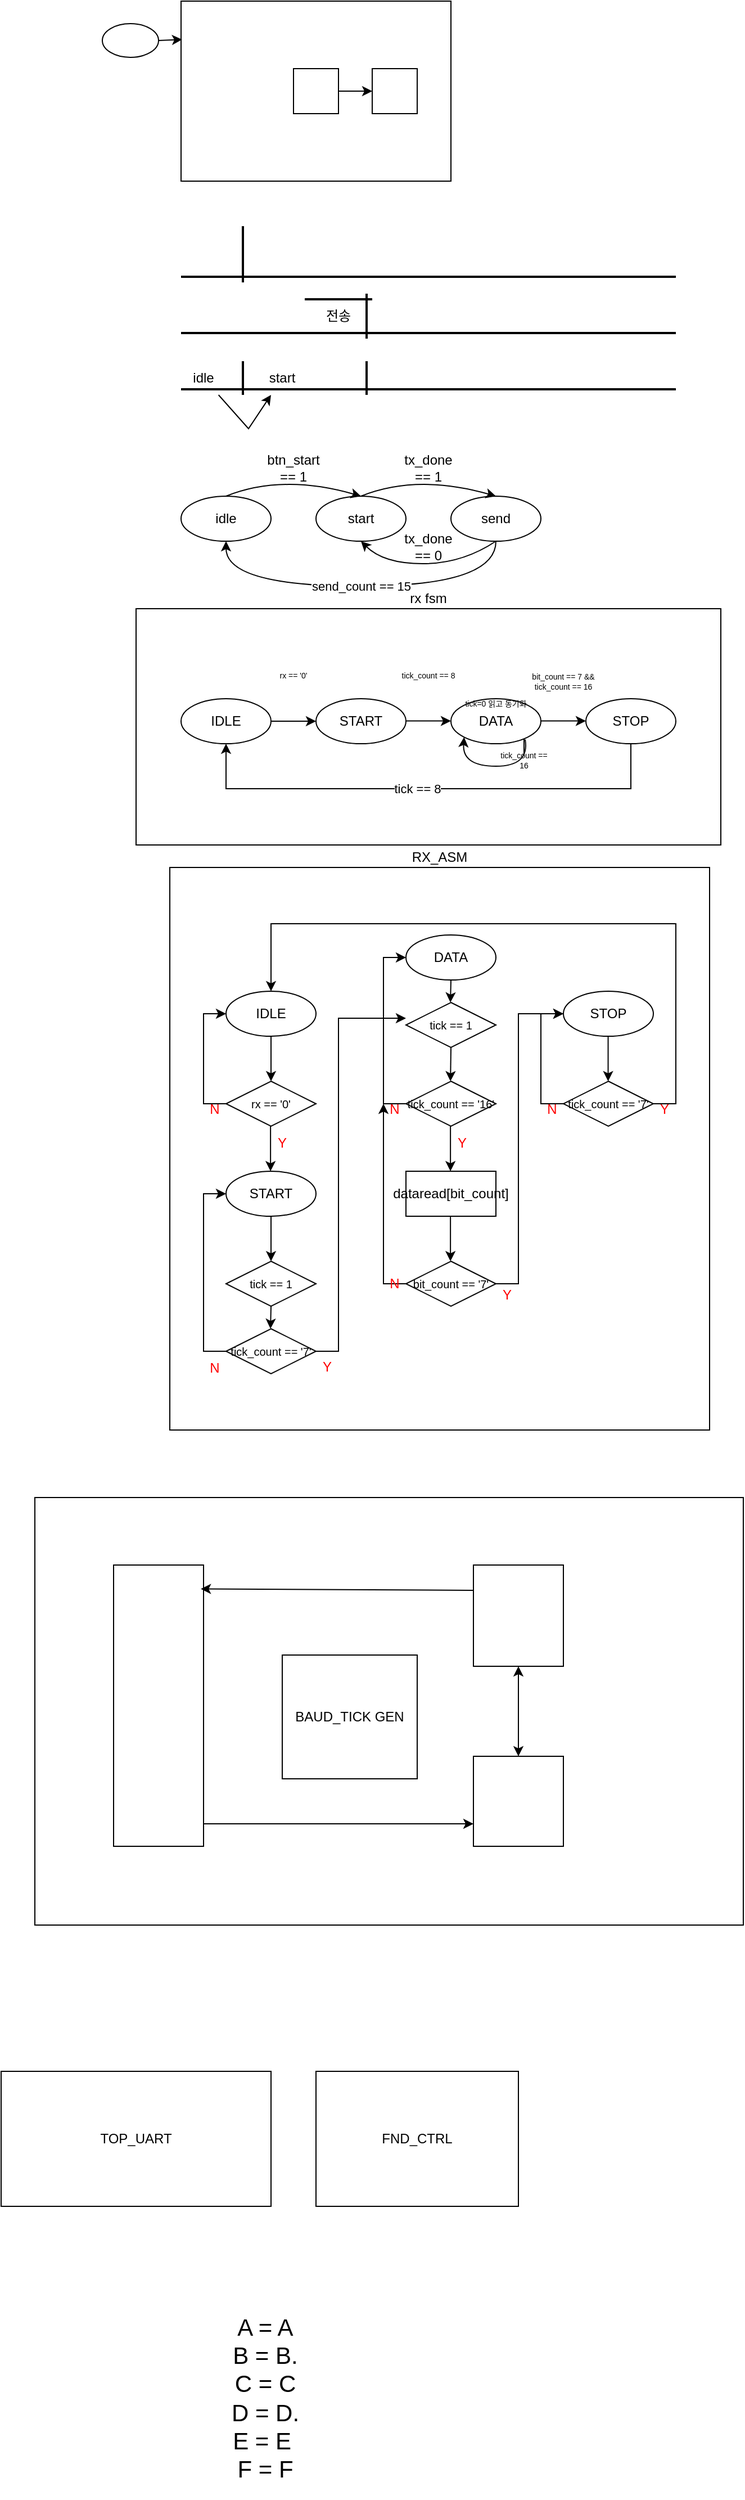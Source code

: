 <mxfile version="26.0.16">
  <diagram name="페이지-1" id="DFbpRCUYduhHFSux6KSa">
    <mxGraphModel dx="1811" dy="2007" grid="1" gridSize="10" guides="1" tooltips="1" connect="1" arrows="1" fold="1" page="1" pageScale="1" pageWidth="827" pageHeight="1169" math="0" shadow="0">
      <root>
        <mxCell id="0" />
        <mxCell id="1" parent="0" />
        <mxCell id="XlsCqCW0gQE9T9hM_U0z-95" value="RX_ASM" style="rounded=0;whiteSpace=wrap;html=1;labelPosition=center;verticalLabelPosition=top;align=center;verticalAlign=bottom;" vertex="1" parent="1">
          <mxGeometry x="-570" y="730" width="480" height="500" as="geometry" />
        </mxCell>
        <mxCell id="XlsCqCW0gQE9T9hM_U0z-53" value="rx fsm" style="rounded=0;whiteSpace=wrap;html=1;labelPosition=center;verticalLabelPosition=top;align=center;verticalAlign=bottom;" vertex="1" parent="1">
          <mxGeometry x="-600" y="500" width="520" height="210" as="geometry" />
        </mxCell>
        <mxCell id="XlsCqCW0gQE9T9hM_U0z-2" value="" style="line;strokeWidth=2;html=1;" vertex="1" parent="1">
          <mxGeometry x="-560" y="250" width="440" height="10" as="geometry" />
        </mxCell>
        <mxCell id="XlsCqCW0gQE9T9hM_U0z-3" value="" style="line;strokeWidth=2;html=1;" vertex="1" parent="1">
          <mxGeometry x="-560" y="300" width="440" height="10" as="geometry" />
        </mxCell>
        <mxCell id="XlsCqCW0gQE9T9hM_U0z-4" value="" style="line;strokeWidth=2;direction=south;html=1;" vertex="1" parent="1">
          <mxGeometry x="-510" y="160" width="10" height="50" as="geometry" />
        </mxCell>
        <mxCell id="XlsCqCW0gQE9T9hM_U0z-5" value="" style="line;strokeWidth=2;direction=south;html=1;" vertex="1" parent="1">
          <mxGeometry x="-510" y="280" width="10" height="30" as="geometry" />
        </mxCell>
        <mxCell id="XlsCqCW0gQE9T9hM_U0z-1" value="" style="line;strokeWidth=2;html=1;" vertex="1" parent="1">
          <mxGeometry x="-560" y="200" width="440" height="10" as="geometry" />
        </mxCell>
        <mxCell id="XlsCqCW0gQE9T9hM_U0z-8" value="" style="endArrow=classic;html=1;rounded=0;" edge="1" parent="1" source="XlsCqCW0gQE9T9hM_U0z-9" target="XlsCqCW0gQE9T9hM_U0z-10">
          <mxGeometry width="50" height="50" relative="1" as="geometry">
            <mxPoint x="-430" y="240" as="sourcePoint" />
            <mxPoint x="-380" y="190" as="targetPoint" />
            <Array as="points">
              <mxPoint x="-500" y="340" />
            </Array>
          </mxGeometry>
        </mxCell>
        <mxCell id="XlsCqCW0gQE9T9hM_U0z-9" value="idle&lt;span style=&quot;color: rgba(0, 0, 0, 0); font-family: monospace; font-size: 0px; text-align: start; text-wrap-mode: nowrap;&quot;&gt;%3CmxGraphModel%3E%3Croot%3E%3CmxCell%20id%3D%220%22%2F%3E%3CmxCell%20id%3D%221%22%20parent%3D%220%22%2F%3E%3CmxCell%20id%3D%222%22%20value%3D%22%22%20style%3D%22line%3BstrokeWidth%3D2%3Bdirection%3Dsouth%3Bhtml%3D1%3B%22%20vertex%3D%221%22%20parent%3D%221%22%3E%3CmxGeometry%20x%3D%22-520%22%20y%3D%22160%22%20width%3D%2210%22%20height%3D%2250%22%20as%3D%22geometry%22%2F%3E%3C%2FmxCell%3E%3C%2Froot%3E%3C%2FmxGraphModel%3E&lt;/span&gt;" style="text;html=1;align=center;verticalAlign=middle;whiteSpace=wrap;rounded=0;" vertex="1" parent="1">
          <mxGeometry x="-570" y="280" width="60" height="30" as="geometry" />
        </mxCell>
        <mxCell id="XlsCqCW0gQE9T9hM_U0z-10" value="start" style="text;html=1;align=center;verticalAlign=middle;whiteSpace=wrap;rounded=0;" vertex="1" parent="1">
          <mxGeometry x="-500" y="280" width="60" height="30" as="geometry" />
        </mxCell>
        <mxCell id="XlsCqCW0gQE9T9hM_U0z-11" value="" style="rounded=0;whiteSpace=wrap;html=1;" vertex="1" parent="1">
          <mxGeometry x="-560" y="-40" width="240" height="160" as="geometry" />
        </mxCell>
        <mxCell id="XlsCqCW0gQE9T9hM_U0z-12" value="" style="rounded=0;whiteSpace=wrap;html=1;" vertex="1" parent="1">
          <mxGeometry x="-460" y="20" width="40" height="40" as="geometry" />
        </mxCell>
        <mxCell id="XlsCqCW0gQE9T9hM_U0z-13" value="" style="rounded=0;whiteSpace=wrap;html=1;" vertex="1" parent="1">
          <mxGeometry x="-390" y="20" width="40" height="40" as="geometry" />
        </mxCell>
        <mxCell id="XlsCqCW0gQE9T9hM_U0z-14" value="" style="ellipse;whiteSpace=wrap;html=1;" vertex="1" parent="1">
          <mxGeometry x="-630" y="-20" width="50" height="30" as="geometry" />
        </mxCell>
        <mxCell id="XlsCqCW0gQE9T9hM_U0z-15" value="" style="endArrow=classic;html=1;rounded=0;exitX=1;exitY=0.5;exitDx=0;exitDy=0;entryX=0;entryY=0.5;entryDx=0;entryDy=0;" edge="1" parent="1" source="XlsCqCW0gQE9T9hM_U0z-12" target="XlsCqCW0gQE9T9hM_U0z-13">
          <mxGeometry width="50" height="50" relative="1" as="geometry">
            <mxPoint x="-430" y="140" as="sourcePoint" />
            <mxPoint x="-380" y="90" as="targetPoint" />
          </mxGeometry>
        </mxCell>
        <mxCell id="XlsCqCW0gQE9T9hM_U0z-17" value="" style="endArrow=classic;html=1;rounded=0;exitX=1;exitY=0.5;exitDx=0;exitDy=0;entryX=0.004;entryY=0.213;entryDx=0;entryDy=0;entryPerimeter=0;" edge="1" parent="1" source="XlsCqCW0gQE9T9hM_U0z-14" target="XlsCqCW0gQE9T9hM_U0z-11">
          <mxGeometry width="50" height="50" relative="1" as="geometry">
            <mxPoint x="-430" y="140" as="sourcePoint" />
            <mxPoint x="-380" y="90" as="targetPoint" />
          </mxGeometry>
        </mxCell>
        <mxCell id="XlsCqCW0gQE9T9hM_U0z-18" value="" style="line;strokeWidth=2;html=1;" vertex="1" parent="1">
          <mxGeometry x="-450" y="220" width="60" height="10" as="geometry" />
        </mxCell>
        <mxCell id="XlsCqCW0gQE9T9hM_U0z-19" value="" style="line;strokeWidth=2;direction=south;html=1;" vertex="1" parent="1">
          <mxGeometry x="-400" y="220" width="10" height="40" as="geometry" />
        </mxCell>
        <mxCell id="XlsCqCW0gQE9T9hM_U0z-20" value="" style="line;strokeWidth=2;direction=south;html=1;" vertex="1" parent="1">
          <mxGeometry x="-400" y="280" width="10" height="30" as="geometry" />
        </mxCell>
        <mxCell id="XlsCqCW0gQE9T9hM_U0z-21" value="전송" style="text;html=1;align=center;verticalAlign=middle;whiteSpace=wrap;rounded=0;" vertex="1" parent="1">
          <mxGeometry x="-450" y="225" width="60" height="30" as="geometry" />
        </mxCell>
        <mxCell id="XlsCqCW0gQE9T9hM_U0z-22" value="idle" style="ellipse;whiteSpace=wrap;html=1;" vertex="1" parent="1">
          <mxGeometry x="-560" y="400" width="80" height="40" as="geometry" />
        </mxCell>
        <mxCell id="XlsCqCW0gQE9T9hM_U0z-23" value="start" style="ellipse;whiteSpace=wrap;html=1;" vertex="1" parent="1">
          <mxGeometry x="-440" y="400" width="80" height="40" as="geometry" />
        </mxCell>
        <mxCell id="XlsCqCW0gQE9T9hM_U0z-24" value="send" style="ellipse;whiteSpace=wrap;html=1;" vertex="1" parent="1">
          <mxGeometry x="-320" y="400" width="80" height="40" as="geometry" />
        </mxCell>
        <mxCell id="XlsCqCW0gQE9T9hM_U0z-25" value="btn_start == 1" style="text;html=1;align=center;verticalAlign=middle;whiteSpace=wrap;rounded=0;" vertex="1" parent="1">
          <mxGeometry x="-490" y="360" width="60" height="30" as="geometry" />
        </mxCell>
        <mxCell id="XlsCqCW0gQE9T9hM_U0z-26" value="tx_done == 1" style="text;html=1;align=center;verticalAlign=middle;whiteSpace=wrap;rounded=0;" vertex="1" parent="1">
          <mxGeometry x="-370" y="360" width="60" height="30" as="geometry" />
        </mxCell>
        <mxCell id="XlsCqCW0gQE9T9hM_U0z-27" value="send_count == 15" style="curved=1;endArrow=classic;html=1;rounded=0;entryX=0.5;entryY=1;entryDx=0;entryDy=0;exitX=0.5;exitY=1;exitDx=0;exitDy=0;" edge="1" parent="1" source="XlsCqCW0gQE9T9hM_U0z-24" target="XlsCqCW0gQE9T9hM_U0z-22">
          <mxGeometry width="50" height="50" relative="1" as="geometry">
            <mxPoint x="-290" y="490" as="sourcePoint" />
            <mxPoint x="-440" y="520" as="targetPoint" />
            <Array as="points">
              <mxPoint x="-280" y="480" />
              <mxPoint x="-520" y="480" />
            </Array>
          </mxGeometry>
        </mxCell>
        <mxCell id="XlsCqCW0gQE9T9hM_U0z-28" value="" style="curved=1;endArrow=classic;html=1;rounded=0;exitX=0.5;exitY=0;exitDx=0;exitDy=0;entryX=0.5;entryY=0;entryDx=0;entryDy=0;" edge="1" parent="1" source="XlsCqCW0gQE9T9hM_U0z-22" target="XlsCqCW0gQE9T9hM_U0z-23">
          <mxGeometry width="50" height="50" relative="1" as="geometry">
            <mxPoint x="-510" y="390" as="sourcePoint" />
            <mxPoint x="-460" y="340" as="targetPoint" />
            <Array as="points">
              <mxPoint x="-470" y="380" />
            </Array>
          </mxGeometry>
        </mxCell>
        <mxCell id="XlsCqCW0gQE9T9hM_U0z-29" value="" style="curved=1;endArrow=classic;html=1;rounded=0;exitX=0.5;exitY=0;exitDx=0;exitDy=0;entryX=0.5;entryY=0;entryDx=0;entryDy=0;" edge="1" parent="1">
          <mxGeometry width="50" height="50" relative="1" as="geometry">
            <mxPoint x="-400" y="400" as="sourcePoint" />
            <mxPoint x="-280" y="400" as="targetPoint" />
            <Array as="points">
              <mxPoint x="-350" y="380" />
            </Array>
          </mxGeometry>
        </mxCell>
        <mxCell id="XlsCqCW0gQE9T9hM_U0z-30" value="" style="curved=1;endArrow=classic;html=1;rounded=0;exitX=0.5;exitY=1;exitDx=0;exitDy=0;entryX=0.5;entryY=1;entryDx=0;entryDy=0;" edge="1" parent="1" source="XlsCqCW0gQE9T9hM_U0z-24" target="XlsCqCW0gQE9T9hM_U0z-23">
          <mxGeometry width="50" height="50" relative="1" as="geometry">
            <mxPoint x="-450" y="530" as="sourcePoint" />
            <mxPoint x="-400" y="480" as="targetPoint" />
            <Array as="points">
              <mxPoint x="-310" y="460" />
              <mxPoint x="-380" y="460" />
            </Array>
          </mxGeometry>
        </mxCell>
        <mxCell id="XlsCqCW0gQE9T9hM_U0z-31" value="tx_done == 0" style="text;html=1;align=center;verticalAlign=middle;whiteSpace=wrap;rounded=0;" vertex="1" parent="1">
          <mxGeometry x="-370" y="430" width="60" height="30" as="geometry" />
        </mxCell>
        <mxCell id="XlsCqCW0gQE9T9hM_U0z-32" value="IDLE" style="ellipse;whiteSpace=wrap;html=1;" vertex="1" parent="1">
          <mxGeometry x="-560" y="580" width="80" height="40" as="geometry" />
        </mxCell>
        <mxCell id="XlsCqCW0gQE9T9hM_U0z-33" value="START" style="ellipse;whiteSpace=wrap;html=1;" vertex="1" parent="1">
          <mxGeometry x="-440" y="580" width="80" height="40" as="geometry" />
        </mxCell>
        <mxCell id="XlsCqCW0gQE9T9hM_U0z-34" value="STOP" style="ellipse;whiteSpace=wrap;html=1;" vertex="1" parent="1">
          <mxGeometry x="-200" y="580" width="80" height="40" as="geometry" />
        </mxCell>
        <mxCell id="XlsCqCW0gQE9T9hM_U0z-39" value="" style="endArrow=classic;html=1;rounded=0;exitX=1;exitY=0.5;exitDx=0;exitDy=0;entryX=0;entryY=0.5;entryDx=0;entryDy=0;" edge="1" parent="1" source="XlsCqCW0gQE9T9hM_U0z-32" target="XlsCqCW0gQE9T9hM_U0z-33">
          <mxGeometry width="50" height="50" relative="1" as="geometry">
            <mxPoint x="-390" y="720" as="sourcePoint" />
            <mxPoint x="-340" y="670" as="targetPoint" />
          </mxGeometry>
        </mxCell>
        <mxCell id="XlsCqCW0gQE9T9hM_U0z-61" value="" style="edgeStyle=orthogonalEdgeStyle;rounded=0;orthogonalLoop=1;jettySize=auto;html=1;" edge="1" parent="1" source="XlsCqCW0gQE9T9hM_U0z-42" target="XlsCqCW0gQE9T9hM_U0z-54">
          <mxGeometry relative="1" as="geometry" />
        </mxCell>
        <mxCell id="XlsCqCW0gQE9T9hM_U0z-42" value="tick_count == 16" style="text;html=1;align=center;verticalAlign=middle;whiteSpace=wrap;rounded=0;fontSize=7;" vertex="1" parent="1">
          <mxGeometry x="-280" y="630" width="50" height="10" as="geometry" />
        </mxCell>
        <mxCell id="XlsCqCW0gQE9T9hM_U0z-43" value="" style="endArrow=classic;html=1;rounded=0;exitX=0.5;exitY=1;exitDx=0;exitDy=0;entryX=0.5;entryY=1;entryDx=0;entryDy=0;" edge="1" parent="1" source="XlsCqCW0gQE9T9hM_U0z-34" target="XlsCqCW0gQE9T9hM_U0z-32">
          <mxGeometry width="50" height="50" relative="1" as="geometry">
            <mxPoint x="-390" y="640" as="sourcePoint" />
            <mxPoint x="-520" y="660" as="targetPoint" />
            <Array as="points">
              <mxPoint x="-160" y="660" />
              <mxPoint x="-520" y="660" />
            </Array>
          </mxGeometry>
        </mxCell>
        <mxCell id="XlsCqCW0gQE9T9hM_U0z-44" value="tick == 8" style="edgeLabel;html=1;align=center;verticalAlign=middle;resizable=0;points=[];" vertex="1" connectable="0" parent="XlsCqCW0gQE9T9hM_U0z-43">
          <mxGeometry x="0.045" relative="1" as="geometry">
            <mxPoint as="offset" />
          </mxGeometry>
        </mxCell>
        <mxCell id="XlsCqCW0gQE9T9hM_U0z-45" value="DATA" style="ellipse;whiteSpace=wrap;html=1;" vertex="1" parent="1">
          <mxGeometry x="-320" y="580" width="80" height="40" as="geometry" />
        </mxCell>
        <mxCell id="XlsCqCW0gQE9T9hM_U0z-47" value="rx == &#39;0&#39;" style="text;html=1;align=center;verticalAlign=middle;whiteSpace=wrap;rounded=0;fontSize=7;" vertex="1" parent="1">
          <mxGeometry x="-490" y="545" width="60" height="30" as="geometry" />
        </mxCell>
        <mxCell id="XlsCqCW0gQE9T9hM_U0z-48" value="tick_count == 8" style="text;html=1;align=center;verticalAlign=middle;whiteSpace=wrap;rounded=0;fontSize=7;" vertex="1" parent="1">
          <mxGeometry x="-370" y="545" width="60" height="30" as="geometry" />
        </mxCell>
        <mxCell id="XlsCqCW0gQE9T9hM_U0z-49" value="" style="endArrow=classic;html=1;rounded=0;exitX=1;exitY=0.5;exitDx=0;exitDy=0;entryX=0;entryY=0.5;entryDx=0;entryDy=0;" edge="1" parent="1">
          <mxGeometry width="50" height="50" relative="1" as="geometry">
            <mxPoint x="-360" y="599.81" as="sourcePoint" />
            <mxPoint x="-320" y="599.81" as="targetPoint" />
          </mxGeometry>
        </mxCell>
        <mxCell id="XlsCqCW0gQE9T9hM_U0z-50" value="" style="endArrow=classic;html=1;rounded=0;exitX=1;exitY=0.5;exitDx=0;exitDy=0;entryX=0;entryY=0.5;entryDx=0;entryDy=0;" edge="1" parent="1">
          <mxGeometry width="50" height="50" relative="1" as="geometry">
            <mxPoint x="-240" y="599.81" as="sourcePoint" />
            <mxPoint x="-200" y="599.81" as="targetPoint" />
          </mxGeometry>
        </mxCell>
        <mxCell id="XlsCqCW0gQE9T9hM_U0z-51" value="" style="curved=1;endArrow=classic;html=1;rounded=0;exitX=0.825;exitY=0.906;exitDx=0;exitDy=0;exitPerimeter=0;entryX=0;entryY=1;entryDx=0;entryDy=0;" edge="1" parent="1" source="XlsCqCW0gQE9T9hM_U0z-45" target="XlsCqCW0gQE9T9hM_U0z-45">
          <mxGeometry width="50" height="50" relative="1" as="geometry">
            <mxPoint x="-230" y="610" as="sourcePoint" />
            <mxPoint x="-180" y="560" as="targetPoint" />
            <Array as="points">
              <mxPoint x="-250" y="640" />
              <mxPoint x="-310" y="640" />
            </Array>
          </mxGeometry>
        </mxCell>
        <mxCell id="XlsCqCW0gQE9T9hM_U0z-52" value="bit_count == 7 &amp;amp;&amp;amp; tick_count == 16" style="text;html=1;align=center;verticalAlign=middle;whiteSpace=wrap;rounded=0;fontSize=7;" vertex="1" parent="1">
          <mxGeometry x="-250" y="550" width="60" height="30" as="geometry" />
        </mxCell>
        <mxCell id="XlsCqCW0gQE9T9hM_U0z-54" value="tick=0 읽고 동기화" style="text;html=1;align=center;verticalAlign=middle;whiteSpace=wrap;rounded=0;fontSize=7;" vertex="1" parent="1">
          <mxGeometry x="-310" y="570" width="60" height="30" as="geometry" />
        </mxCell>
        <mxCell id="XlsCqCW0gQE9T9hM_U0z-56" value="IDLE" style="ellipse;whiteSpace=wrap;html=1;" vertex="1" parent="1">
          <mxGeometry x="-520" y="840" width="80" height="40" as="geometry" />
        </mxCell>
        <mxCell id="XlsCqCW0gQE9T9hM_U0z-57" value="START" style="ellipse;whiteSpace=wrap;html=1;" vertex="1" parent="1">
          <mxGeometry x="-520" y="1000" width="80" height="40" as="geometry" />
        </mxCell>
        <mxCell id="XlsCqCW0gQE9T9hM_U0z-58" value="rx == &#39;0&#39;" style="rhombus;whiteSpace=wrap;html=1;fontSize=10;" vertex="1" parent="1">
          <mxGeometry x="-520" y="920" width="80" height="40" as="geometry" />
        </mxCell>
        <mxCell id="XlsCqCW0gQE9T9hM_U0z-59" value="" style="endArrow=classic;html=1;rounded=0;exitX=0;exitY=0.5;exitDx=0;exitDy=0;entryX=0;entryY=0.5;entryDx=0;entryDy=0;" edge="1" parent="1" source="XlsCqCW0gQE9T9hM_U0z-58" target="XlsCqCW0gQE9T9hM_U0z-56">
          <mxGeometry width="50" height="50" relative="1" as="geometry">
            <mxPoint x="-330" y="1020" as="sourcePoint" />
            <mxPoint x="-280" y="970" as="targetPoint" />
            <Array as="points">
              <mxPoint x="-540" y="940" />
              <mxPoint x="-540" y="900" />
              <mxPoint x="-540" y="860" />
            </Array>
          </mxGeometry>
        </mxCell>
        <mxCell id="XlsCqCW0gQE9T9hM_U0z-60" value="tick == 1" style="rhombus;whiteSpace=wrap;html=1;fontSize=10;" vertex="1" parent="1">
          <mxGeometry x="-520" y="1080" width="80" height="40" as="geometry" />
        </mxCell>
        <mxCell id="XlsCqCW0gQE9T9hM_U0z-62" value="DATA" style="ellipse;whiteSpace=wrap;html=1;" vertex="1" parent="1">
          <mxGeometry x="-360" y="790" width="80" height="40" as="geometry" />
        </mxCell>
        <mxCell id="XlsCqCW0gQE9T9hM_U0z-63" value="tick_count == &#39;16&#39;" style="rhombus;whiteSpace=wrap;html=1;fontSize=10;" vertex="1" parent="1">
          <mxGeometry x="-360" y="920" width="80" height="40" as="geometry" />
        </mxCell>
        <mxCell id="XlsCqCW0gQE9T9hM_U0z-64" value="dataread[bit_count]" style="rounded=0;whiteSpace=wrap;html=1;" vertex="1" parent="1">
          <mxGeometry x="-360" y="1000" width="80" height="40" as="geometry" />
        </mxCell>
        <mxCell id="XlsCqCW0gQE9T9hM_U0z-65" value="" style="endArrow=classic;html=1;rounded=0;exitX=0;exitY=0.5;exitDx=0;exitDy=0;entryX=0;entryY=0.5;entryDx=0;entryDy=0;" edge="1" parent="1" target="XlsCqCW0gQE9T9hM_U0z-62">
          <mxGeometry width="50" height="50" relative="1" as="geometry">
            <mxPoint x="-360" y="940" as="sourcePoint" />
            <mxPoint x="-360" y="860" as="targetPoint" />
            <Array as="points">
              <mxPoint x="-380" y="940" />
              <mxPoint x="-380" y="900" />
              <mxPoint x="-380" y="810" />
            </Array>
          </mxGeometry>
        </mxCell>
        <mxCell id="XlsCqCW0gQE9T9hM_U0z-67" value="" style="endArrow=classic;html=1;rounded=0;exitX=0;exitY=0.5;exitDx=0;exitDy=0;entryX=0;entryY=0.5;entryDx=0;entryDy=0;" edge="1" parent="1" source="XlsCqCW0gQE9T9hM_U0z-105">
          <mxGeometry width="50" height="50" relative="1" as="geometry">
            <mxPoint x="-520" y="1100" as="sourcePoint" />
            <mxPoint x="-520" y="1020" as="targetPoint" />
            <Array as="points">
              <mxPoint x="-540" y="1160" />
              <mxPoint x="-540" y="1060" />
              <mxPoint x="-540" y="1020" />
            </Array>
          </mxGeometry>
        </mxCell>
        <mxCell id="XlsCqCW0gQE9T9hM_U0z-68" value="" style="endArrow=classic;html=1;rounded=0;exitX=0;exitY=0.5;exitDx=0;exitDy=0;" edge="1" parent="1" source="XlsCqCW0gQE9T9hM_U0z-69">
          <mxGeometry width="50" height="50" relative="1" as="geometry">
            <mxPoint x="-400" y="1010" as="sourcePoint" />
            <mxPoint x="-380" y="940" as="targetPoint" />
            <Array as="points">
              <mxPoint x="-380" y="1100" />
            </Array>
          </mxGeometry>
        </mxCell>
        <mxCell id="XlsCqCW0gQE9T9hM_U0z-69" value="bit_count == &#39;7&#39;" style="rhombus;whiteSpace=wrap;html=1;fontSize=10;" vertex="1" parent="1">
          <mxGeometry x="-360" y="1080" width="80" height="40" as="geometry" />
        </mxCell>
        <mxCell id="XlsCqCW0gQE9T9hM_U0z-70" value="" style="endArrow=classic;html=1;rounded=0;exitX=0.5;exitY=1;exitDx=0;exitDy=0;entryX=0.5;entryY=0;entryDx=0;entryDy=0;" edge="1" parent="1" source="XlsCqCW0gQE9T9hM_U0z-56" target="XlsCqCW0gQE9T9hM_U0z-58">
          <mxGeometry width="50" height="50" relative="1" as="geometry">
            <mxPoint x="-420" y="1030" as="sourcePoint" />
            <mxPoint x="-370" y="980" as="targetPoint" />
          </mxGeometry>
        </mxCell>
        <mxCell id="XlsCqCW0gQE9T9hM_U0z-71" value="" style="endArrow=classic;html=1;rounded=0;exitX=0.5;exitY=1;exitDx=0;exitDy=0;entryX=0.5;entryY=0;entryDx=0;entryDy=0;" edge="1" parent="1">
          <mxGeometry width="50" height="50" relative="1" as="geometry">
            <mxPoint x="-480" y="1040" as="sourcePoint" />
            <mxPoint x="-480" y="1080" as="targetPoint" />
          </mxGeometry>
        </mxCell>
        <mxCell id="XlsCqCW0gQE9T9hM_U0z-72" value="" style="endArrow=classic;html=1;rounded=0;exitX=0.5;exitY=1;exitDx=0;exitDy=0;entryX=0.5;entryY=0;entryDx=0;entryDy=0;" edge="1" parent="1">
          <mxGeometry width="50" height="50" relative="1" as="geometry">
            <mxPoint x="-480.43" y="960" as="sourcePoint" />
            <mxPoint x="-480.43" y="1000" as="targetPoint" />
          </mxGeometry>
        </mxCell>
        <mxCell id="XlsCqCW0gQE9T9hM_U0z-73" value="" style="endArrow=classic;html=1;rounded=0;entryX=0;entryY=0.5;entryDx=0;entryDy=0;exitX=1;exitY=0.5;exitDx=0;exitDy=0;" edge="1" parent="1" source="XlsCqCW0gQE9T9hM_U0z-105">
          <mxGeometry width="50" height="50" relative="1" as="geometry">
            <mxPoint x="-440" y="1159" as="sourcePoint" />
            <mxPoint x="-360.0" y="864" as="targetPoint" />
            <Array as="points">
              <mxPoint x="-430" y="1160" />
              <mxPoint x="-420" y="1160" />
              <mxPoint x="-420" y="864" />
            </Array>
          </mxGeometry>
        </mxCell>
        <mxCell id="XlsCqCW0gQE9T9hM_U0z-74" value="" style="endArrow=classic;html=1;rounded=0;exitX=1;exitY=0.5;exitDx=0;exitDy=0;" edge="1" parent="1">
          <mxGeometry width="50" height="50" relative="1" as="geometry">
            <mxPoint x="-280" y="1100" as="sourcePoint" />
            <mxPoint x="-220" y="860" as="targetPoint" />
            <Array as="points">
              <mxPoint x="-260" y="1100" />
              <mxPoint x="-260" y="860" />
            </Array>
          </mxGeometry>
        </mxCell>
        <mxCell id="XlsCqCW0gQE9T9hM_U0z-75" value="STOP" style="ellipse;whiteSpace=wrap;html=1;" vertex="1" parent="1">
          <mxGeometry x="-220" y="840" width="80" height="40" as="geometry" />
        </mxCell>
        <mxCell id="XlsCqCW0gQE9T9hM_U0z-76" value="tick_count == &#39;7&#39;" style="rhombus;whiteSpace=wrap;html=1;fontSize=10;" vertex="1" parent="1">
          <mxGeometry x="-220" y="920" width="80" height="40" as="geometry" />
        </mxCell>
        <mxCell id="XlsCqCW0gQE9T9hM_U0z-77" value="" style="endArrow=classic;html=1;rounded=0;exitX=1;exitY=0.5;exitDx=0;exitDy=0;entryX=0.5;entryY=0;entryDx=0;entryDy=0;" edge="1" parent="1" source="XlsCqCW0gQE9T9hM_U0z-76" target="XlsCqCW0gQE9T9hM_U0z-56">
          <mxGeometry width="50" height="50" relative="1" as="geometry">
            <mxPoint x="-230" y="1010" as="sourcePoint" />
            <mxPoint x="-480" y="820" as="targetPoint" />
            <Array as="points">
              <mxPoint x="-120" y="940" />
              <mxPoint x="-120" y="780" />
              <mxPoint x="-300" y="780" />
              <mxPoint x="-480" y="780" />
            </Array>
          </mxGeometry>
        </mxCell>
        <mxCell id="XlsCqCW0gQE9T9hM_U0z-78" value="" style="endArrow=classic;html=1;rounded=0;exitX=0.5;exitY=1;exitDx=0;exitDy=0;entryX=0.5;entryY=0;entryDx=0;entryDy=0;" edge="1" parent="1">
          <mxGeometry width="50" height="50" relative="1" as="geometry">
            <mxPoint x="-180.22" y="880" as="sourcePoint" />
            <mxPoint x="-180.22" y="920" as="targetPoint" />
          </mxGeometry>
        </mxCell>
        <mxCell id="XlsCqCW0gQE9T9hM_U0z-80" value="" style="endArrow=classic;html=1;rounded=0;entryX=0.5;entryY=0;entryDx=0;entryDy=0;exitX=0.5;exitY=1;exitDx=0;exitDy=0;" edge="1" parent="1" source="XlsCqCW0gQE9T9hM_U0z-108">
          <mxGeometry width="50" height="50" relative="1" as="geometry">
            <mxPoint x="-320" y="900" as="sourcePoint" />
            <mxPoint x="-320.43" y="920" as="targetPoint" />
          </mxGeometry>
        </mxCell>
        <mxCell id="XlsCqCW0gQE9T9hM_U0z-81" value="" style="endArrow=classic;html=1;rounded=0;exitX=0.5;exitY=1;exitDx=0;exitDy=0;entryX=0.5;entryY=0;entryDx=0;entryDy=0;" edge="1" parent="1">
          <mxGeometry width="50" height="50" relative="1" as="geometry">
            <mxPoint x="-320.43" y="960" as="sourcePoint" />
            <mxPoint x="-320.43" y="1000" as="targetPoint" />
          </mxGeometry>
        </mxCell>
        <mxCell id="XlsCqCW0gQE9T9hM_U0z-82" value="" style="endArrow=classic;html=1;rounded=0;exitX=0.5;exitY=1;exitDx=0;exitDy=0;entryX=0.5;entryY=0;entryDx=0;entryDy=0;" edge="1" parent="1">
          <mxGeometry width="50" height="50" relative="1" as="geometry">
            <mxPoint x="-320.43" y="1040" as="sourcePoint" />
            <mxPoint x="-320.43" y="1080" as="targetPoint" />
          </mxGeometry>
        </mxCell>
        <mxCell id="XlsCqCW0gQE9T9hM_U0z-83" value="N" style="text;html=1;align=center;verticalAlign=middle;whiteSpace=wrap;rounded=0;fontColor=light-dark(#ff0000, #ededed);" vertex="1" parent="1">
          <mxGeometry x="-390" y="940" width="40" height="10" as="geometry" />
        </mxCell>
        <mxCell id="XlsCqCW0gQE9T9hM_U0z-84" value="N" style="text;html=1;align=center;verticalAlign=middle;whiteSpace=wrap;rounded=0;fontColor=light-dark(#ff0000, #ededed);" vertex="1" parent="1">
          <mxGeometry x="-390" y="1095" width="40" height="10" as="geometry" />
        </mxCell>
        <mxCell id="XlsCqCW0gQE9T9hM_U0z-86" value="N" style="text;html=1;align=center;verticalAlign=middle;whiteSpace=wrap;rounded=0;fontColor=light-dark(#ff0000, #ededed);" vertex="1" parent="1">
          <mxGeometry x="-550" y="1170" width="40" height="10" as="geometry" />
        </mxCell>
        <mxCell id="XlsCqCW0gQE9T9hM_U0z-87" value="N" style="text;html=1;align=center;verticalAlign=middle;whiteSpace=wrap;rounded=0;fontColor=light-dark(#ff0000, #ededed);" vertex="1" parent="1">
          <mxGeometry x="-550" y="940" width="40" height="10" as="geometry" />
        </mxCell>
        <mxCell id="XlsCqCW0gQE9T9hM_U0z-88" value="" style="endArrow=classic;html=1;rounded=0;exitX=0;exitY=0.5;exitDx=0;exitDy=0;entryX=0;entryY=0.5;entryDx=0;entryDy=0;" edge="1" parent="1">
          <mxGeometry width="50" height="50" relative="1" as="geometry">
            <mxPoint x="-220" y="940" as="sourcePoint" />
            <mxPoint x="-220" y="860" as="targetPoint" />
            <Array as="points">
              <mxPoint x="-240" y="940" />
              <mxPoint x="-240" y="900" />
              <mxPoint x="-240" y="860" />
            </Array>
          </mxGeometry>
        </mxCell>
        <mxCell id="XlsCqCW0gQE9T9hM_U0z-89" value="N" style="text;html=1;align=center;verticalAlign=middle;whiteSpace=wrap;rounded=0;fontColor=light-dark(#ff0000, #ededed);" vertex="1" parent="1">
          <mxGeometry x="-250" y="940" width="40" height="10" as="geometry" />
        </mxCell>
        <mxCell id="XlsCqCW0gQE9T9hM_U0z-90" value="Y" style="text;html=1;align=center;verticalAlign=middle;whiteSpace=wrap;rounded=0;fontColor=light-dark(#ff0000, #ededed);" vertex="1" parent="1">
          <mxGeometry x="-490" y="970" width="40" height="10" as="geometry" />
        </mxCell>
        <mxCell id="XlsCqCW0gQE9T9hM_U0z-91" value="Y" style="text;html=1;align=center;verticalAlign=middle;whiteSpace=wrap;rounded=0;fontColor=light-dark(#ff0000, #ededed);" vertex="1" parent="1">
          <mxGeometry x="-450" y="1169" width="40" height="10" as="geometry" />
        </mxCell>
        <mxCell id="XlsCqCW0gQE9T9hM_U0z-92" value="Y" style="text;html=1;align=center;verticalAlign=middle;whiteSpace=wrap;rounded=0;fontColor=light-dark(#ff0000, #ededed);" vertex="1" parent="1">
          <mxGeometry x="-290" y="1105" width="40" height="10" as="geometry" />
        </mxCell>
        <mxCell id="XlsCqCW0gQE9T9hM_U0z-93" value="Y" style="text;html=1;align=center;verticalAlign=middle;whiteSpace=wrap;rounded=0;fontColor=light-dark(#ff0000, #ededed);" vertex="1" parent="1">
          <mxGeometry x="-330" y="970" width="40" height="10" as="geometry" />
        </mxCell>
        <mxCell id="XlsCqCW0gQE9T9hM_U0z-94" value="Y" style="text;html=1;align=center;verticalAlign=middle;whiteSpace=wrap;rounded=0;fontColor=light-dark(#ff0000, #ededed);" vertex="1" parent="1">
          <mxGeometry x="-150" y="940" width="40" height="10" as="geometry" />
        </mxCell>
        <mxCell id="XlsCqCW0gQE9T9hM_U0z-97" value="" style="rounded=0;whiteSpace=wrap;html=1;" vertex="1" parent="1">
          <mxGeometry x="-690" y="1290" width="630" height="380" as="geometry" />
        </mxCell>
        <mxCell id="XlsCqCW0gQE9T9hM_U0z-98" value="" style="rounded=0;whiteSpace=wrap;html=1;" vertex="1" parent="1">
          <mxGeometry x="-620" y="1350" width="80" height="250" as="geometry" />
        </mxCell>
        <mxCell id="XlsCqCW0gQE9T9hM_U0z-99" value="BAUD_TICK GEN" style="rounded=0;whiteSpace=wrap;html=1;" vertex="1" parent="1">
          <mxGeometry x="-470" y="1430" width="120" height="110" as="geometry" />
        </mxCell>
        <mxCell id="XlsCqCW0gQE9T9hM_U0z-100" value="" style="rounded=0;whiteSpace=wrap;html=1;" vertex="1" parent="1">
          <mxGeometry x="-300" y="1350" width="80" height="90" as="geometry" />
        </mxCell>
        <mxCell id="XlsCqCW0gQE9T9hM_U0z-101" value="" style="rounded=0;whiteSpace=wrap;html=1;" vertex="1" parent="1">
          <mxGeometry x="-300" y="1520" width="80" height="80" as="geometry" />
        </mxCell>
        <mxCell id="XlsCqCW0gQE9T9hM_U0z-102" value="" style="endArrow=classic;startArrow=classic;html=1;rounded=0;exitX=0.5;exitY=0;exitDx=0;exitDy=0;entryX=0.5;entryY=1;entryDx=0;entryDy=0;" edge="1" parent="1" source="XlsCqCW0gQE9T9hM_U0z-101" target="XlsCqCW0gQE9T9hM_U0z-100">
          <mxGeometry width="50" height="50" relative="1" as="geometry">
            <mxPoint x="-160" y="1600" as="sourcePoint" />
            <mxPoint x="-110" y="1550" as="targetPoint" />
          </mxGeometry>
        </mxCell>
        <mxCell id="XlsCqCW0gQE9T9hM_U0z-103" value="" style="endArrow=classic;html=1;rounded=0;exitX=0;exitY=0.25;exitDx=0;exitDy=0;entryX=0.97;entryY=0.085;entryDx=0;entryDy=0;entryPerimeter=0;" edge="1" parent="1" source="XlsCqCW0gQE9T9hM_U0z-100" target="XlsCqCW0gQE9T9hM_U0z-98">
          <mxGeometry width="50" height="50" relative="1" as="geometry">
            <mxPoint x="-160" y="1600" as="sourcePoint" />
            <mxPoint x="-110" y="1550" as="targetPoint" />
          </mxGeometry>
        </mxCell>
        <mxCell id="XlsCqCW0gQE9T9hM_U0z-104" value="" style="endArrow=classic;html=1;rounded=0;entryX=0;entryY=0.75;entryDx=0;entryDy=0;" edge="1" parent="1" target="XlsCqCW0gQE9T9hM_U0z-101">
          <mxGeometry width="50" height="50" relative="1" as="geometry">
            <mxPoint x="-540" y="1580" as="sourcePoint" />
            <mxPoint x="-110" y="1550" as="targetPoint" />
          </mxGeometry>
        </mxCell>
        <mxCell id="XlsCqCW0gQE9T9hM_U0z-105" value="tick_count == &#39;7&#39;" style="rhombus;whiteSpace=wrap;html=1;fontSize=10;" vertex="1" parent="1">
          <mxGeometry x="-520" y="1140" width="80" height="40" as="geometry" />
        </mxCell>
        <mxCell id="XlsCqCW0gQE9T9hM_U0z-107" value="" style="endArrow=classic;html=1;rounded=0;entryX=0.5;entryY=0;entryDx=0;entryDy=0;exitX=0.5;exitY=1;exitDx=0;exitDy=0;" edge="1" parent="1" source="XlsCqCW0gQE9T9hM_U0z-60">
          <mxGeometry width="50" height="50" relative="1" as="geometry">
            <mxPoint x="-480" y="1130" as="sourcePoint" />
            <mxPoint x="-480.48" y="1140" as="targetPoint" />
          </mxGeometry>
        </mxCell>
        <mxCell id="XlsCqCW0gQE9T9hM_U0z-108" value="tick == 1" style="rhombus;whiteSpace=wrap;html=1;fontSize=10;" vertex="1" parent="1">
          <mxGeometry x="-360" y="850" width="80" height="40" as="geometry" />
        </mxCell>
        <mxCell id="XlsCqCW0gQE9T9hM_U0z-109" value="" style="endArrow=classic;html=1;rounded=0;entryX=0.5;entryY=0;entryDx=0;entryDy=0;" edge="1" parent="1">
          <mxGeometry width="50" height="50" relative="1" as="geometry">
            <mxPoint x="-320" y="830" as="sourcePoint" />
            <mxPoint x="-320.48" y="850" as="targetPoint" />
          </mxGeometry>
        </mxCell>
        <mxCell id="XlsCqCW0gQE9T9hM_U0z-110" value="TOP_UART" style="rounded=0;whiteSpace=wrap;html=1;" vertex="1" parent="1">
          <mxGeometry x="-720" y="1800" width="240" height="120" as="geometry" />
        </mxCell>
        <mxCell id="XlsCqCW0gQE9T9hM_U0z-112" value="FND_CTRL" style="rounded=0;whiteSpace=wrap;html=1;" vertex="1" parent="1">
          <mxGeometry x="-440" y="1800" width="180" height="120" as="geometry" />
        </mxCell>
        <mxCell id="XlsCqCW0gQE9T9hM_U0z-113" value="A = A&lt;div&gt;B = B.&lt;/div&gt;&lt;div&gt;C = C&lt;/div&gt;&lt;div&gt;D = D.&lt;/div&gt;&lt;div&gt;E = E&amp;nbsp;&lt;/div&gt;&lt;div&gt;F = F&lt;/div&gt;" style="text;html=1;align=center;verticalAlign=middle;whiteSpace=wrap;rounded=0;fontSize=21;" vertex="1" parent="1">
          <mxGeometry x="-650" y="2000" width="330" height="180" as="geometry" />
        </mxCell>
      </root>
    </mxGraphModel>
  </diagram>
</mxfile>
